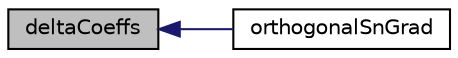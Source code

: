digraph "deltaCoeffs"
{
  bgcolor="transparent";
  edge [fontname="Helvetica",fontsize="10",labelfontname="Helvetica",labelfontsize="10"];
  node [fontname="Helvetica",fontsize="10",shape=record];
  rankdir="LR";
  Node628 [label="deltaCoeffs",height=0.2,width=0.4,color="black", fillcolor="grey75", style="filled", fontcolor="black"];
  Node628 -> Node629 [dir="back",color="midnightblue",fontsize="10",style="solid",fontname="Helvetica"];
  Node629 [label="orthogonalSnGrad",height=0.2,width=0.4,color="black",URL="$a23425.html#a8d4a82c624f38ba965795c67cd881078",tooltip="Construct from mesh and data stream. "];
}
